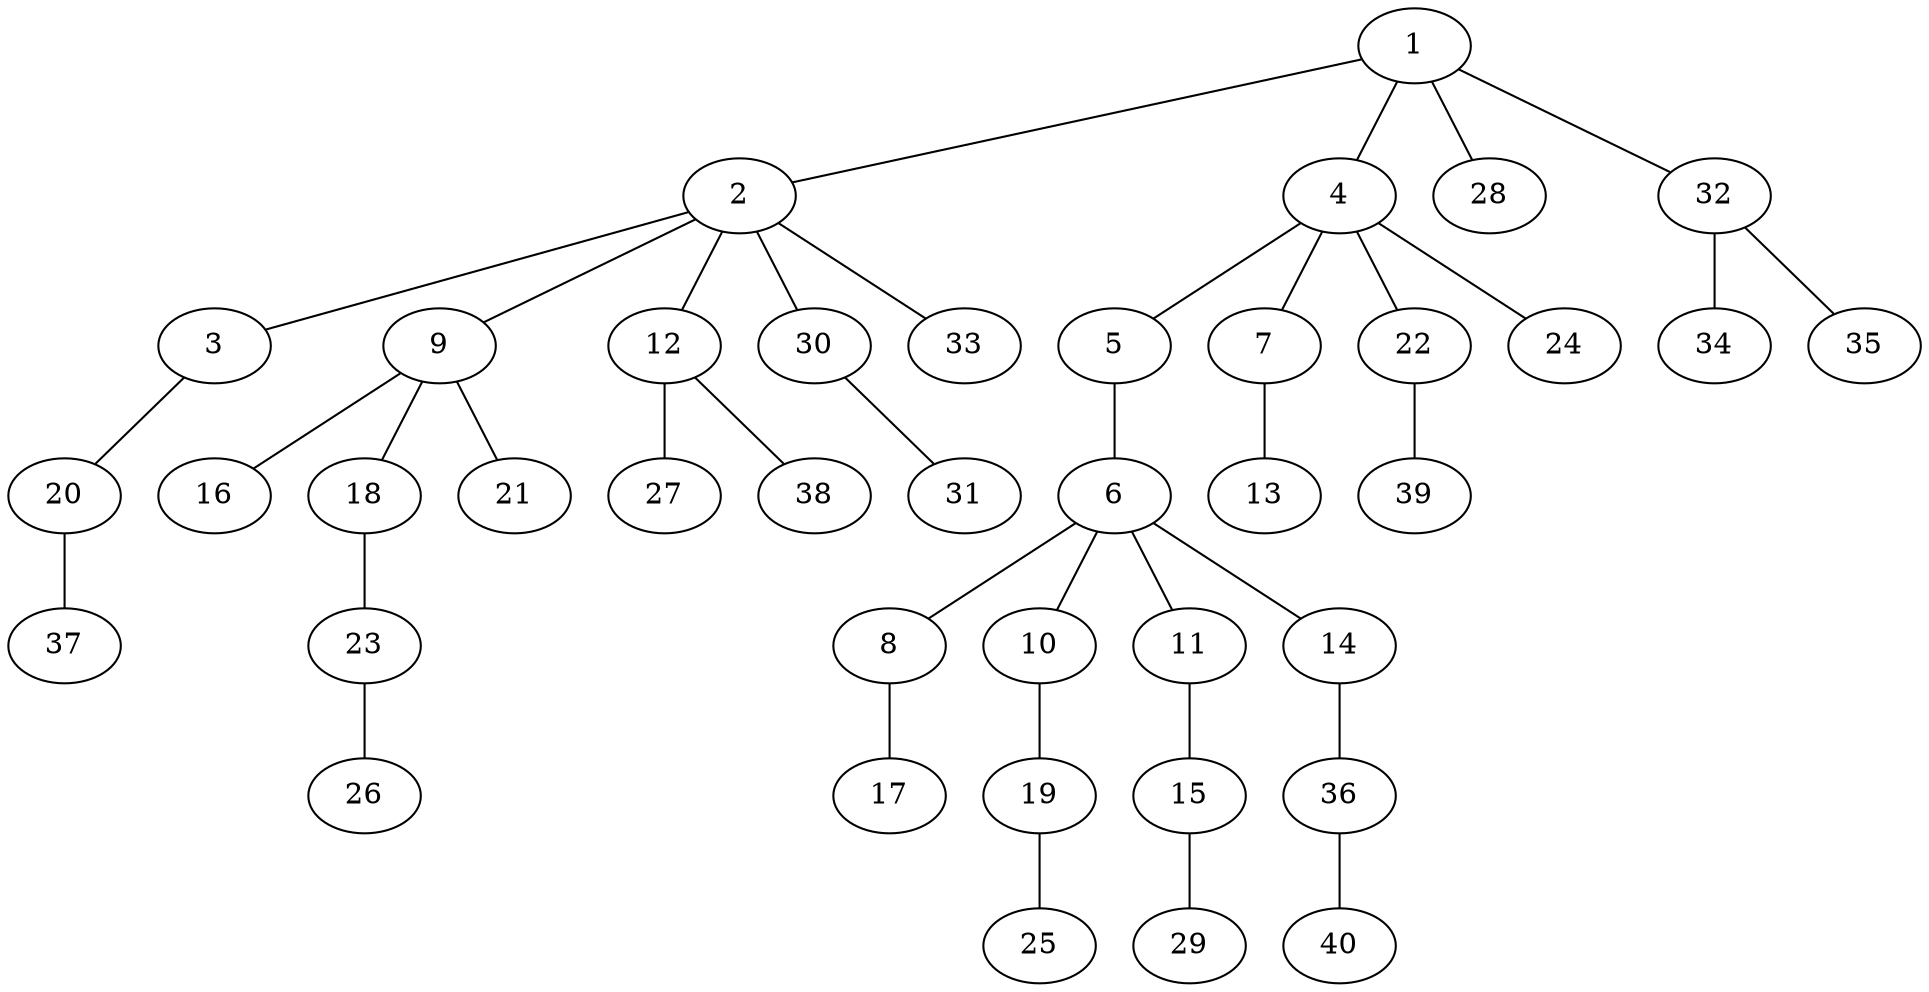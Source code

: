 graph graphname {1--2
1--4
1--28
1--32
2--3
2--9
2--12
2--30
2--33
3--20
4--5
4--7
4--22
4--24
5--6
6--8
6--10
6--11
6--14
7--13
8--17
9--16
9--18
9--21
10--19
11--15
12--27
12--38
14--36
15--29
18--23
19--25
20--37
22--39
23--26
30--31
32--34
32--35
36--40
}
